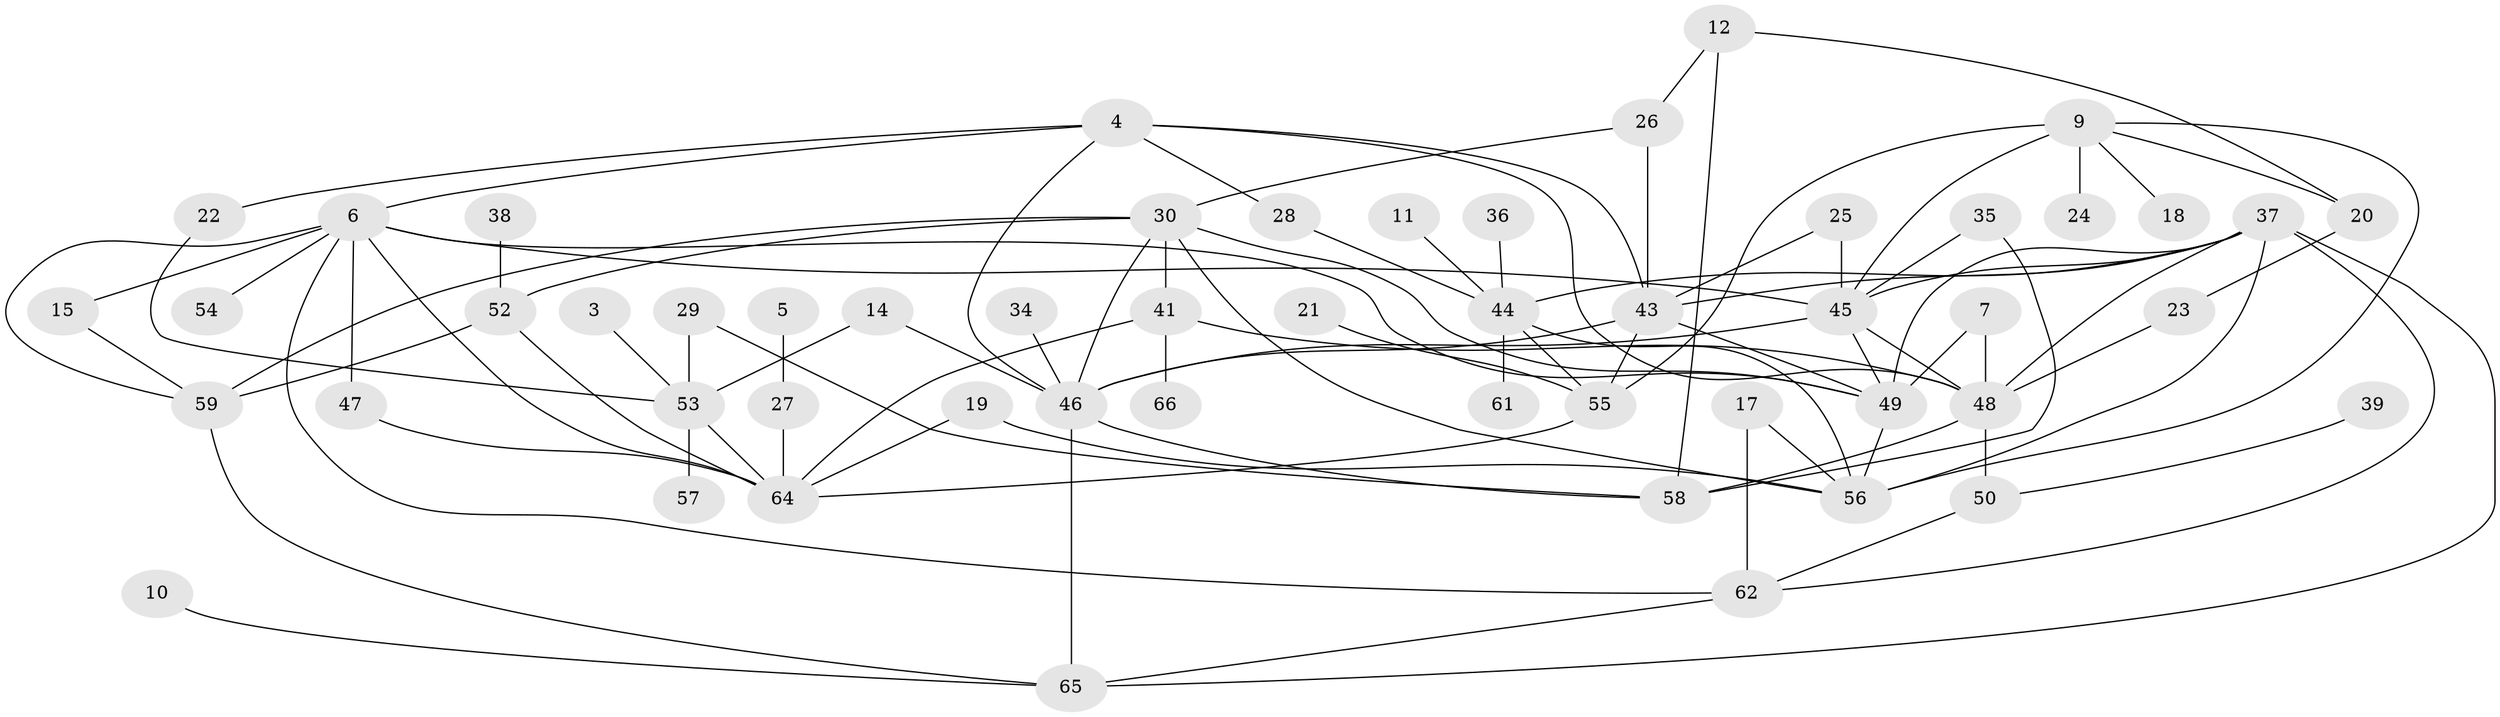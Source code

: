 // original degree distribution, {7: 0.014925373134328358, 2: 0.30597014925373134, 1: 0.1791044776119403, 4: 0.1417910447761194, 3: 0.1791044776119403, 0: 0.09701492537313433, 5: 0.04477611940298507, 6: 0.029850746268656716, 8: 0.007462686567164179}
// Generated by graph-tools (version 1.1) at 2025/25/03/09/25 03:25:19]
// undirected, 53 vertices, 94 edges
graph export_dot {
graph [start="1"]
  node [color=gray90,style=filled];
  3;
  4;
  5;
  6;
  7;
  9;
  10;
  11;
  12;
  14;
  15;
  17;
  18;
  19;
  20;
  21;
  22;
  23;
  24;
  25;
  26;
  27;
  28;
  29;
  30;
  34;
  35;
  36;
  37;
  38;
  39;
  41;
  43;
  44;
  45;
  46;
  47;
  48;
  49;
  50;
  52;
  53;
  54;
  55;
  56;
  57;
  58;
  59;
  61;
  62;
  64;
  65;
  66;
  3 -- 53 [weight=1.0];
  4 -- 6 [weight=1.0];
  4 -- 22 [weight=1.0];
  4 -- 28 [weight=1.0];
  4 -- 43 [weight=1.0];
  4 -- 46 [weight=1.0];
  4 -- 48 [weight=1.0];
  5 -- 27 [weight=2.0];
  6 -- 15 [weight=1.0];
  6 -- 45 [weight=2.0];
  6 -- 47 [weight=1.0];
  6 -- 49 [weight=1.0];
  6 -- 54 [weight=1.0];
  6 -- 59 [weight=1.0];
  6 -- 62 [weight=1.0];
  6 -- 64 [weight=1.0];
  7 -- 48 [weight=1.0];
  7 -- 49 [weight=1.0];
  9 -- 18 [weight=1.0];
  9 -- 20 [weight=1.0];
  9 -- 24 [weight=1.0];
  9 -- 45 [weight=1.0];
  9 -- 55 [weight=2.0];
  9 -- 56 [weight=1.0];
  10 -- 65 [weight=1.0];
  11 -- 44 [weight=1.0];
  12 -- 20 [weight=1.0];
  12 -- 26 [weight=1.0];
  12 -- 58 [weight=1.0];
  14 -- 46 [weight=1.0];
  14 -- 53 [weight=1.0];
  15 -- 59 [weight=1.0];
  17 -- 56 [weight=1.0];
  17 -- 62 [weight=1.0];
  19 -- 56 [weight=1.0];
  19 -- 64 [weight=1.0];
  20 -- 23 [weight=1.0];
  21 -- 55 [weight=1.0];
  22 -- 53 [weight=1.0];
  23 -- 48 [weight=1.0];
  25 -- 43 [weight=1.0];
  25 -- 45 [weight=1.0];
  26 -- 30 [weight=1.0];
  26 -- 43 [weight=1.0];
  27 -- 64 [weight=1.0];
  28 -- 44 [weight=1.0];
  29 -- 53 [weight=1.0];
  29 -- 58 [weight=1.0];
  30 -- 41 [weight=1.0];
  30 -- 46 [weight=1.0];
  30 -- 49 [weight=1.0];
  30 -- 52 [weight=1.0];
  30 -- 56 [weight=1.0];
  30 -- 59 [weight=1.0];
  34 -- 46 [weight=1.0];
  35 -- 45 [weight=1.0];
  35 -- 58 [weight=1.0];
  36 -- 44 [weight=1.0];
  37 -- 43 [weight=1.0];
  37 -- 44 [weight=1.0];
  37 -- 45 [weight=1.0];
  37 -- 48 [weight=1.0];
  37 -- 49 [weight=1.0];
  37 -- 56 [weight=2.0];
  37 -- 62 [weight=1.0];
  37 -- 65 [weight=1.0];
  38 -- 52 [weight=1.0];
  39 -- 50 [weight=1.0];
  41 -- 48 [weight=1.0];
  41 -- 64 [weight=1.0];
  41 -- 66 [weight=1.0];
  43 -- 46 [weight=1.0];
  43 -- 49 [weight=1.0];
  43 -- 55 [weight=1.0];
  44 -- 55 [weight=1.0];
  44 -- 56 [weight=1.0];
  44 -- 61 [weight=1.0];
  45 -- 46 [weight=1.0];
  45 -- 48 [weight=1.0];
  45 -- 49 [weight=1.0];
  46 -- 58 [weight=1.0];
  46 -- 65 [weight=1.0];
  47 -- 64 [weight=1.0];
  48 -- 50 [weight=1.0];
  48 -- 58 [weight=1.0];
  49 -- 56 [weight=1.0];
  50 -- 62 [weight=1.0];
  52 -- 59 [weight=1.0];
  52 -- 64 [weight=1.0];
  53 -- 57 [weight=1.0];
  53 -- 64 [weight=1.0];
  55 -- 64 [weight=1.0];
  59 -- 65 [weight=1.0];
  62 -- 65 [weight=1.0];
}
